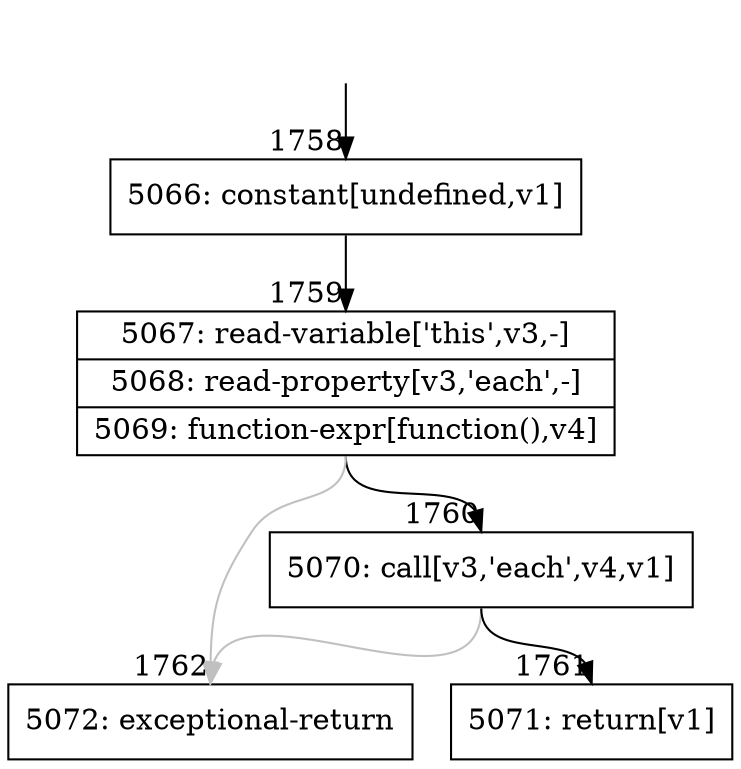 digraph {
rankdir="TD"
BB_entry124[shape=none,label=""];
BB_entry124 -> BB1758 [tailport=s, headport=n, headlabel="    1758"]
BB1758 [shape=record label="{5066: constant[undefined,v1]}" ] 
BB1758 -> BB1759 [tailport=s, headport=n, headlabel="      1759"]
BB1759 [shape=record label="{5067: read-variable['this',v3,-]|5068: read-property[v3,'each',-]|5069: function-expr[function(),v4]}" ] 
BB1759 -> BB1760 [tailport=s, headport=n, headlabel="      1760"]
BB1759 -> BB1762 [tailport=s, headport=n, color=gray, headlabel="      1762"]
BB1760 [shape=record label="{5070: call[v3,'each',v4,v1]}" ] 
BB1760 -> BB1761 [tailport=s, headport=n, headlabel="      1761"]
BB1760 -> BB1762 [tailport=s, headport=n, color=gray]
BB1761 [shape=record label="{5071: return[v1]}" ] 
BB1762 [shape=record label="{5072: exceptional-return}" ] 
}
